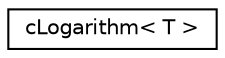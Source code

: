digraph G
{
  edge [fontname="Helvetica",fontsize="10",labelfontname="Helvetica",labelfontsize="10"];
  node [fontname="Helvetica",fontsize="10",shape=record];
  rankdir="LR";
  Node1 [label="cLogarithm\< T \>",height=0.2,width=0.4,color="black", fillcolor="white", style="filled",URL="$classcLogarithm.html"];
}

